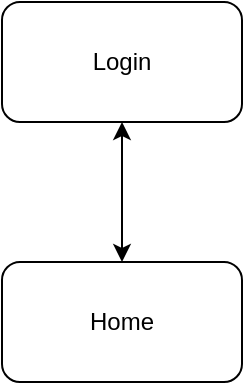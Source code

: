 <mxfile version="13.9.9" type="device"><diagram id="hjJK_MCu4p-SOWDXP1AL" name="Page-1"><mxGraphModel dx="1086" dy="806" grid="1" gridSize="10" guides="1" tooltips="1" connect="1" arrows="1" fold="1" page="1" pageScale="1" pageWidth="827" pageHeight="1169" math="0" shadow="0"><root><mxCell id="0"/><mxCell id="1" parent="0"/><mxCell id="6bPsKktogIsXAofTyAhx-1" value="Home" style="rounded=1;whiteSpace=wrap;html=1;" parent="1" vertex="1"><mxGeometry x="354" y="250" width="120" height="60" as="geometry"/></mxCell><mxCell id="6bPsKktogIsXAofTyAhx-3" value="Login" style="whiteSpace=wrap;html=1;rounded=1;" parent="1" vertex="1"><mxGeometry x="354" y="120" width="120" height="60" as="geometry"/></mxCell><mxCell id="6bPsKktogIsXAofTyAhx-15" value="" style="endArrow=classic;startArrow=classic;html=1;entryX=0.5;entryY=1;entryDx=0;entryDy=0;exitX=0.5;exitY=0;exitDx=0;exitDy=0;" parent="1" source="6bPsKktogIsXAofTyAhx-1" target="6bPsKktogIsXAofTyAhx-3" edge="1"><mxGeometry width="50" height="50" relative="1" as="geometry"><mxPoint x="390" y="270" as="sourcePoint"/><mxPoint x="440" y="220" as="targetPoint"/></mxGeometry></mxCell></root></mxGraphModel></diagram></mxfile>